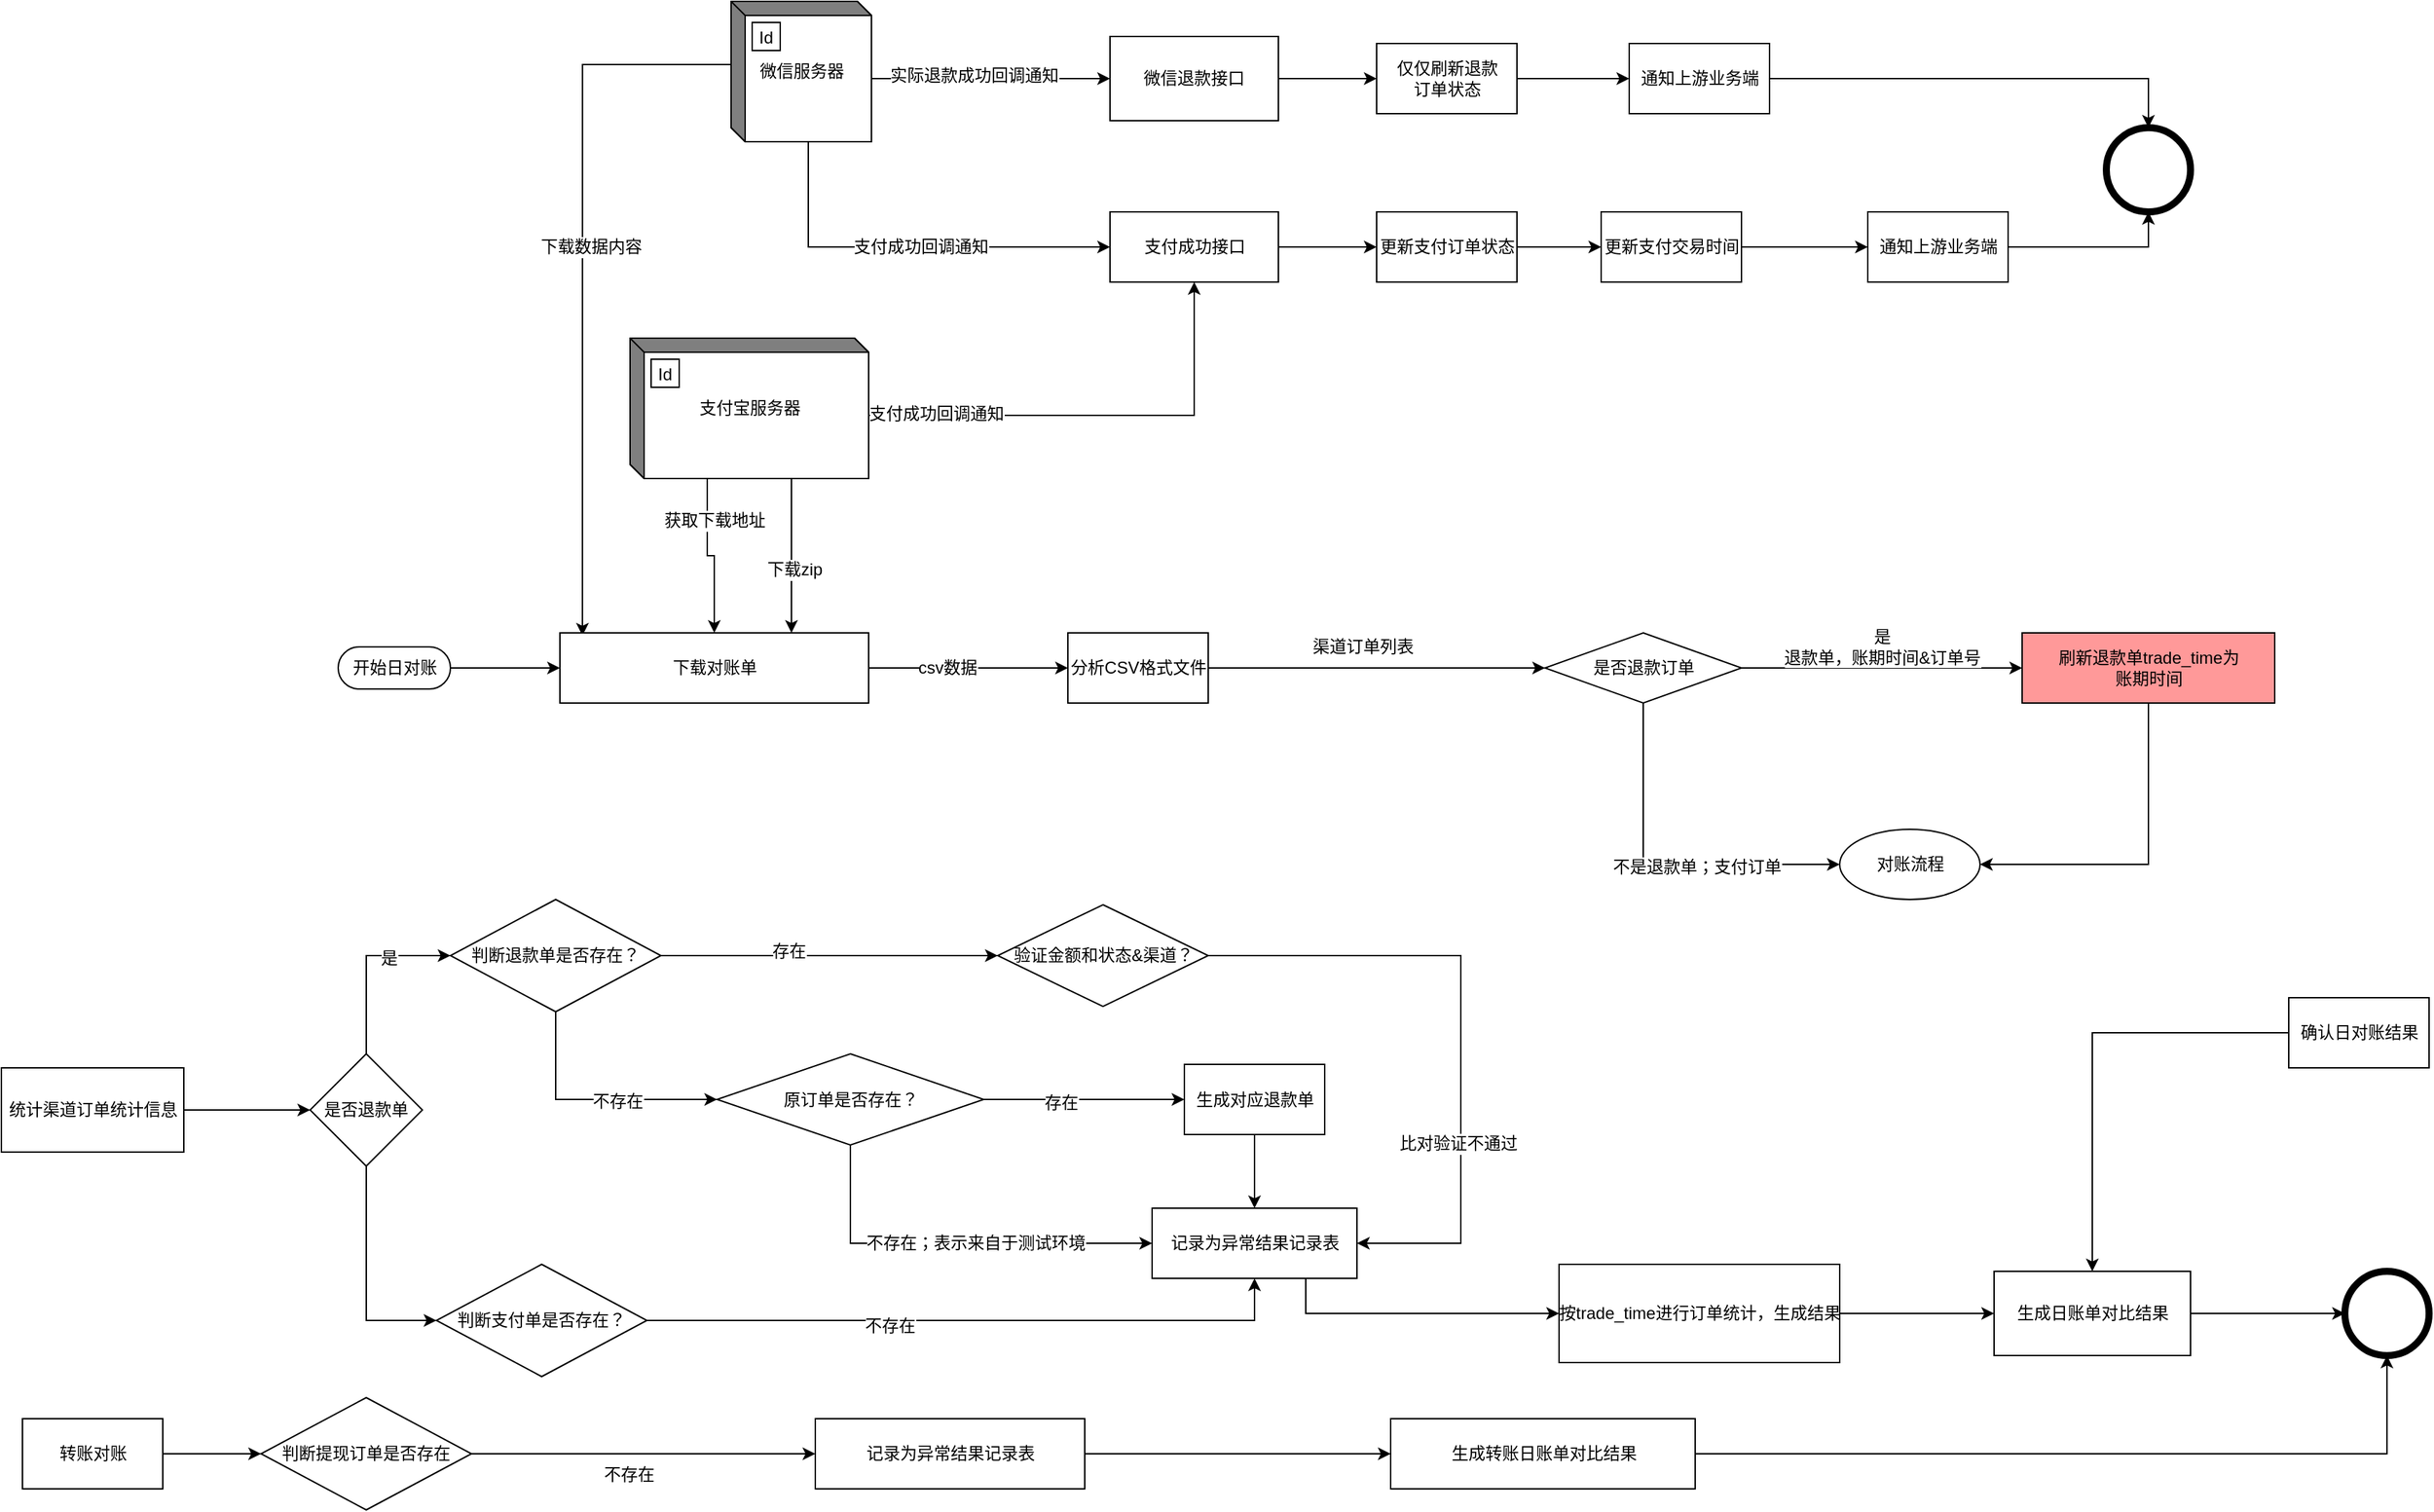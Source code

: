 <mxfile version="12.7.4" type="github">
  <diagram id="GYig4gQRv9blmUTTjOJp" name="Page-1">
    <mxGraphModel dx="2468" dy="745" grid="1" gridSize="10" guides="1" tooltips="1" connect="1" arrows="1" fold="1" page="1" pageScale="1" pageWidth="827" pageHeight="1169" math="0" shadow="0">
      <root>
        <mxCell id="0" />
        <mxCell id="1" parent="0" />
        <mxCell id="cRylLDb_RZIH1TP81bXJ-1" style="edgeStyle=orthogonalEdgeStyle;rounded=0;orthogonalLoop=1;jettySize=auto;html=1;exitX=1;exitY=0.5;exitDx=0;exitDy=0;" edge="1" parent="1" source="cRylLDb_RZIH1TP81bXJ-2" target="cRylLDb_RZIH1TP81bXJ-33">
          <mxGeometry relative="1" as="geometry" />
        </mxCell>
        <mxCell id="cRylLDb_RZIH1TP81bXJ-2" value="微信退款接口" style="rounded=0;whiteSpace=wrap;html=1;" vertex="1" parent="1">
          <mxGeometry x="370" y="95" width="120" height="60" as="geometry" />
        </mxCell>
        <mxCell id="cRylLDb_RZIH1TP81bXJ-3" style="edgeStyle=orthogonalEdgeStyle;rounded=0;orthogonalLoop=1;jettySize=auto;html=1;exitX=0;exitY=0;exitDx=100;exitDy=55;exitPerimeter=0;" edge="1" parent="1" source="cRylLDb_RZIH1TP81bXJ-9" target="cRylLDb_RZIH1TP81bXJ-2">
          <mxGeometry relative="1" as="geometry" />
        </mxCell>
        <mxCell id="cRylLDb_RZIH1TP81bXJ-4" value="实际退款成功回调通知" style="text;html=1;align=center;verticalAlign=middle;resizable=0;points=[];labelBackgroundColor=#ffffff;" vertex="1" connectable="0" parent="cRylLDb_RZIH1TP81bXJ-3">
          <mxGeometry x="-0.141" y="2" relative="1" as="geometry">
            <mxPoint as="offset" />
          </mxGeometry>
        </mxCell>
        <mxCell id="cRylLDb_RZIH1TP81bXJ-5" style="edgeStyle=orthogonalEdgeStyle;rounded=0;orthogonalLoop=1;jettySize=auto;html=1;exitX=0;exitY=0;exitDx=55;exitDy=100;exitPerimeter=0;entryX=0;entryY=0.5;entryDx=0;entryDy=0;" edge="1" parent="1" source="cRylLDb_RZIH1TP81bXJ-9" target="cRylLDb_RZIH1TP81bXJ-20">
          <mxGeometry relative="1" as="geometry" />
        </mxCell>
        <mxCell id="cRylLDb_RZIH1TP81bXJ-6" value="支付成功回调通知" style="text;html=1;align=center;verticalAlign=middle;resizable=0;points=[];labelBackgroundColor=#ffffff;" vertex="1" connectable="0" parent="cRylLDb_RZIH1TP81bXJ-5">
          <mxGeometry x="-0.1" relative="1" as="geometry">
            <mxPoint x="24" as="offset" />
          </mxGeometry>
        </mxCell>
        <mxCell id="cRylLDb_RZIH1TP81bXJ-7" style="edgeStyle=orthogonalEdgeStyle;rounded=0;orthogonalLoop=1;jettySize=auto;html=1;exitX=0;exitY=0;exitDx=0;exitDy=45;exitPerimeter=0;entryX=0.073;entryY=0.04;entryDx=0;entryDy=0;entryPerimeter=0;" edge="1" parent="1" source="cRylLDb_RZIH1TP81bXJ-9" target="cRylLDb_RZIH1TP81bXJ-23">
          <mxGeometry relative="1" as="geometry" />
        </mxCell>
        <mxCell id="cRylLDb_RZIH1TP81bXJ-8" value="下载数据内容" style="text;html=1;align=center;verticalAlign=middle;resizable=0;points=[];labelBackgroundColor=#ffffff;" vertex="1" connectable="0" parent="cRylLDb_RZIH1TP81bXJ-7">
          <mxGeometry x="0.626" y="4" relative="1" as="geometry">
            <mxPoint x="1.93" y="-181.1" as="offset" />
          </mxGeometry>
        </mxCell>
        <mxCell id="cRylLDb_RZIH1TP81bXJ-9" value="微信服务器" style="html=1;dashed=0;whitespace=wrap;shape=mxgraph.dfd.externalEntity" vertex="1" parent="1">
          <mxGeometry x="100" y="70" width="100" height="100" as="geometry" />
        </mxCell>
        <mxCell id="cRylLDb_RZIH1TP81bXJ-10" value="Id" style="autosize=1;part=1;resizable=0;strokeColor=inherit;fillColor=inherit;gradientColor=inherit;" vertex="1" parent="cRylLDb_RZIH1TP81bXJ-9">
          <mxGeometry width="20" height="20" relative="1" as="geometry">
            <mxPoint x="15" y="15" as="offset" />
          </mxGeometry>
        </mxCell>
        <mxCell id="cRylLDb_RZIH1TP81bXJ-11" style="edgeStyle=orthogonalEdgeStyle;rounded=0;orthogonalLoop=1;jettySize=auto;html=1;exitX=0;exitY=0;exitDx=100;exitDy=55;exitPerimeter=0;entryX=0.5;entryY=1;entryDx=0;entryDy=0;" edge="1" parent="1" source="cRylLDb_RZIH1TP81bXJ-17" target="cRylLDb_RZIH1TP81bXJ-20">
          <mxGeometry relative="1" as="geometry" />
        </mxCell>
        <mxCell id="cRylLDb_RZIH1TP81bXJ-12" value="支付成功回调通知" style="text;html=1;align=center;verticalAlign=middle;resizable=0;points=[];labelBackgroundColor=#ffffff;" vertex="1" connectable="0" parent="cRylLDb_RZIH1TP81bXJ-11">
          <mxGeometry x="-0.409" y="1" relative="1" as="geometry">
            <mxPoint as="offset" />
          </mxGeometry>
        </mxCell>
        <mxCell id="cRylLDb_RZIH1TP81bXJ-13" style="edgeStyle=orthogonalEdgeStyle;rounded=0;orthogonalLoop=1;jettySize=auto;html=1;exitX=0;exitY=0;exitDx=55;exitDy=100;exitPerimeter=0;" edge="1" parent="1" source="cRylLDb_RZIH1TP81bXJ-17" target="cRylLDb_RZIH1TP81bXJ-23">
          <mxGeometry relative="1" as="geometry" />
        </mxCell>
        <mxCell id="cRylLDb_RZIH1TP81bXJ-14" value="获取下载地址" style="text;html=1;align=center;verticalAlign=middle;resizable=0;points=[];labelBackgroundColor=#ffffff;" vertex="1" connectable="0" parent="cRylLDb_RZIH1TP81bXJ-13">
          <mxGeometry x="0.322" y="1" relative="1" as="geometry">
            <mxPoint x="-1" y="-41" as="offset" />
          </mxGeometry>
        </mxCell>
        <mxCell id="cRylLDb_RZIH1TP81bXJ-15" style="edgeStyle=orthogonalEdgeStyle;rounded=0;orthogonalLoop=1;jettySize=auto;html=1;exitX=0;exitY=0;exitDx=115;exitDy=100;exitPerimeter=0;entryX=0.75;entryY=0;entryDx=0;entryDy=0;" edge="1" parent="1" source="cRylLDb_RZIH1TP81bXJ-17" target="cRylLDb_RZIH1TP81bXJ-23">
          <mxGeometry relative="1" as="geometry">
            <mxPoint x="210" y="510" as="targetPoint" />
          </mxGeometry>
        </mxCell>
        <mxCell id="cRylLDb_RZIH1TP81bXJ-16" value="下载zip" style="text;html=1;align=center;verticalAlign=middle;resizable=0;points=[];labelBackgroundColor=#ffffff;" vertex="1" connectable="0" parent="cRylLDb_RZIH1TP81bXJ-15">
          <mxGeometry x="0.182" y="2" relative="1" as="geometry">
            <mxPoint as="offset" />
          </mxGeometry>
        </mxCell>
        <mxCell id="cRylLDb_RZIH1TP81bXJ-17" value="支付宝服务器" style="html=1;dashed=0;whitespace=wrap;shape=mxgraph.dfd.externalEntity" vertex="1" parent="1">
          <mxGeometry x="28" y="310" width="170" height="100" as="geometry" />
        </mxCell>
        <mxCell id="cRylLDb_RZIH1TP81bXJ-18" value="Id" style="autosize=1;part=1;resizable=0;strokeColor=inherit;fillColor=inherit;gradientColor=inherit;" vertex="1" parent="cRylLDb_RZIH1TP81bXJ-17">
          <mxGeometry width="20" height="20" relative="1" as="geometry">
            <mxPoint x="15" y="15" as="offset" />
          </mxGeometry>
        </mxCell>
        <mxCell id="cRylLDb_RZIH1TP81bXJ-19" style="edgeStyle=orthogonalEdgeStyle;rounded=0;orthogonalLoop=1;jettySize=auto;html=1;exitX=1;exitY=0.5;exitDx=0;exitDy=0;entryX=0;entryY=0.5;entryDx=0;entryDy=0;" edge="1" parent="1" source="cRylLDb_RZIH1TP81bXJ-20" target="cRylLDb_RZIH1TP81bXJ-35">
          <mxGeometry relative="1" as="geometry" />
        </mxCell>
        <mxCell id="cRylLDb_RZIH1TP81bXJ-20" value="支付成功接口" style="html=1;dashed=0;whitespace=wrap;" vertex="1" parent="1">
          <mxGeometry x="370" y="220" width="120" height="50" as="geometry" />
        </mxCell>
        <mxCell id="cRylLDb_RZIH1TP81bXJ-21" style="edgeStyle=orthogonalEdgeStyle;rounded=0;orthogonalLoop=1;jettySize=auto;html=1;exitX=1;exitY=0.5;exitDx=0;exitDy=0;entryX=0;entryY=0.5;entryDx=0;entryDy=0;" edge="1" parent="1" source="cRylLDb_RZIH1TP81bXJ-23" target="cRylLDb_RZIH1TP81bXJ-28">
          <mxGeometry relative="1" as="geometry" />
        </mxCell>
        <mxCell id="cRylLDb_RZIH1TP81bXJ-22" value="csv数据" style="text;html=1;align=center;verticalAlign=middle;resizable=0;points=[];labelBackgroundColor=#ffffff;" vertex="1" connectable="0" parent="cRylLDb_RZIH1TP81bXJ-21">
          <mxGeometry x="-0.216" relative="1" as="geometry">
            <mxPoint as="offset" />
          </mxGeometry>
        </mxCell>
        <mxCell id="cRylLDb_RZIH1TP81bXJ-23" value="下载对账单" style="html=1;dashed=0;whitespace=wrap;" vertex="1" parent="1">
          <mxGeometry x="-22" y="520" width="220" height="50" as="geometry" />
        </mxCell>
        <mxCell id="cRylLDb_RZIH1TP81bXJ-24" style="edgeStyle=orthogonalEdgeStyle;rounded=0;orthogonalLoop=1;jettySize=auto;html=1;entryX=0;entryY=0.5;entryDx=0;entryDy=0;" edge="1" parent="1" source="cRylLDb_RZIH1TP81bXJ-25" target="cRylLDb_RZIH1TP81bXJ-23">
          <mxGeometry relative="1" as="geometry" />
        </mxCell>
        <mxCell id="cRylLDb_RZIH1TP81bXJ-25" value="开始日对账" style="html=1;dashed=0;whitespace=wrap;shape=mxgraph.dfd.start" vertex="1" parent="1">
          <mxGeometry x="-180" y="530" width="80" height="30" as="geometry" />
        </mxCell>
        <mxCell id="cRylLDb_RZIH1TP81bXJ-26" style="edgeStyle=orthogonalEdgeStyle;rounded=0;orthogonalLoop=1;jettySize=auto;html=1;exitX=1;exitY=0.5;exitDx=0;exitDy=0;entryX=0;entryY=0.5;entryDx=0;entryDy=0;" edge="1" parent="1" source="cRylLDb_RZIH1TP81bXJ-28">
          <mxGeometry relative="1" as="geometry">
            <mxPoint x="680" y="545" as="targetPoint" />
          </mxGeometry>
        </mxCell>
        <mxCell id="cRylLDb_RZIH1TP81bXJ-27" value="渠道订单列表" style="text;html=1;align=center;verticalAlign=middle;resizable=0;points=[];labelBackgroundColor=#ffffff;" vertex="1" connectable="0" parent="cRylLDb_RZIH1TP81bXJ-26">
          <mxGeometry x="-0.508" y="27" relative="1" as="geometry">
            <mxPoint x="51" y="12" as="offset" />
          </mxGeometry>
        </mxCell>
        <mxCell id="cRylLDb_RZIH1TP81bXJ-28" value="分析CSV格式文件" style="html=1;dashed=0;whitespace=wrap;" vertex="1" parent="1">
          <mxGeometry x="340" y="520" width="100" height="50" as="geometry" />
        </mxCell>
        <mxCell id="cRylLDb_RZIH1TP81bXJ-29" style="edgeStyle=orthogonalEdgeStyle;rounded=0;orthogonalLoop=1;jettySize=auto;html=1;exitX=1;exitY=0.5;exitDx=0;exitDy=0;" edge="1" parent="1" source="cRylLDb_RZIH1TP81bXJ-30" target="cRylLDb_RZIH1TP81bXJ-31">
          <mxGeometry relative="1" as="geometry" />
        </mxCell>
        <mxCell id="cRylLDb_RZIH1TP81bXJ-30" value="通知上游业务端" style="html=1;dashed=0;whitespace=wrap;" vertex="1" parent="1">
          <mxGeometry x="740" y="100" width="100" height="50" as="geometry" />
        </mxCell>
        <mxCell id="cRylLDb_RZIH1TP81bXJ-31" value="" style="shape=ellipse;html=1;dashed=0;whitespace=wrap;aspect=fixed;strokeWidth=5;perimeter=ellipsePerimeter;" vertex="1" parent="1">
          <mxGeometry x="1080" y="160" width="60" height="60" as="geometry" />
        </mxCell>
        <mxCell id="cRylLDb_RZIH1TP81bXJ-32" style="edgeStyle=orthogonalEdgeStyle;rounded=0;orthogonalLoop=1;jettySize=auto;html=1;exitX=1;exitY=0.5;exitDx=0;exitDy=0;" edge="1" parent="1" source="cRylLDb_RZIH1TP81bXJ-33" target="cRylLDb_RZIH1TP81bXJ-30">
          <mxGeometry relative="1" as="geometry" />
        </mxCell>
        <mxCell id="cRylLDb_RZIH1TP81bXJ-33" value="仅仅刷新退款&lt;br&gt;订单状态" style="html=1;dashed=0;whitespace=wrap;" vertex="1" parent="1">
          <mxGeometry x="560" y="100" width="100" height="50" as="geometry" />
        </mxCell>
        <mxCell id="cRylLDb_RZIH1TP81bXJ-34" style="edgeStyle=orthogonalEdgeStyle;rounded=0;orthogonalLoop=1;jettySize=auto;html=1;exitX=1;exitY=0.5;exitDx=0;exitDy=0;" edge="1" parent="1" source="cRylLDb_RZIH1TP81bXJ-35" target="cRylLDb_RZIH1TP81bXJ-37">
          <mxGeometry relative="1" as="geometry" />
        </mxCell>
        <mxCell id="cRylLDb_RZIH1TP81bXJ-35" value="更新支付订单状态" style="html=1;dashed=0;whitespace=wrap;" vertex="1" parent="1">
          <mxGeometry x="560" y="220" width="100" height="50" as="geometry" />
        </mxCell>
        <mxCell id="cRylLDb_RZIH1TP81bXJ-36" style="edgeStyle=orthogonalEdgeStyle;rounded=0;orthogonalLoop=1;jettySize=auto;html=1;exitX=1;exitY=0.5;exitDx=0;exitDy=0;entryX=0;entryY=0.5;entryDx=0;entryDy=0;" edge="1" parent="1" source="cRylLDb_RZIH1TP81bXJ-37" target="cRylLDb_RZIH1TP81bXJ-39">
          <mxGeometry relative="1" as="geometry" />
        </mxCell>
        <mxCell id="cRylLDb_RZIH1TP81bXJ-37" value="更新支付交易时间" style="html=1;dashed=0;whitespace=wrap;" vertex="1" parent="1">
          <mxGeometry x="720" y="220" width="100" height="50" as="geometry" />
        </mxCell>
        <mxCell id="cRylLDb_RZIH1TP81bXJ-38" style="edgeStyle=orthogonalEdgeStyle;rounded=0;orthogonalLoop=1;jettySize=auto;html=1;exitX=1;exitY=0.5;exitDx=0;exitDy=0;entryX=0.5;entryY=1;entryDx=0;entryDy=0;" edge="1" parent="1" source="cRylLDb_RZIH1TP81bXJ-39" target="cRylLDb_RZIH1TP81bXJ-31">
          <mxGeometry relative="1" as="geometry" />
        </mxCell>
        <mxCell id="cRylLDb_RZIH1TP81bXJ-39" value="通知上游业务端" style="html=1;dashed=0;whitespace=wrap;" vertex="1" parent="1">
          <mxGeometry x="910" y="220" width="100" height="50" as="geometry" />
        </mxCell>
        <mxCell id="cRylLDb_RZIH1TP81bXJ-40" style="edgeStyle=orthogonalEdgeStyle;rounded=0;orthogonalLoop=1;jettySize=auto;html=1;exitX=0.5;exitY=1;exitDx=0;exitDy=0;entryX=0;entryY=0.5;entryDx=0;entryDy=0;" edge="1" parent="1" source="cRylLDb_RZIH1TP81bXJ-42" target="cRylLDb_RZIH1TP81bXJ-47">
          <mxGeometry relative="1" as="geometry">
            <mxPoint x="890" y="675" as="targetPoint" />
          </mxGeometry>
        </mxCell>
        <mxCell id="cRylLDb_RZIH1TP81bXJ-41" value="不是退款单；支付订单" style="text;html=1;align=center;verticalAlign=middle;resizable=0;points=[];labelBackgroundColor=#ffffff;" vertex="1" connectable="0" parent="cRylLDb_RZIH1TP81bXJ-40">
          <mxGeometry x="0.195" y="-2" relative="1" as="geometry">
            <mxPoint as="offset" />
          </mxGeometry>
        </mxCell>
        <mxCell id="cRylLDb_RZIH1TP81bXJ-42" value="是否退款订单" style="shape=rhombus;html=1;dashed=0;whitespace=wrap;perimeter=rhombusPerimeter;" vertex="1" parent="1">
          <mxGeometry x="680" y="520" width="140" height="50" as="geometry" />
        </mxCell>
        <mxCell id="cRylLDb_RZIH1TP81bXJ-43" style="edgeStyle=orthogonalEdgeStyle;rounded=0;orthogonalLoop=1;jettySize=auto;html=1;exitX=0.5;exitY=1;exitDx=0;exitDy=0;entryX=1;entryY=0.5;entryDx=0;entryDy=0;" edge="1" parent="1" source="cRylLDb_RZIH1TP81bXJ-44" target="cRylLDb_RZIH1TP81bXJ-47">
          <mxGeometry relative="1" as="geometry">
            <mxPoint x="990" y="675" as="targetPoint" />
          </mxGeometry>
        </mxCell>
        <mxCell id="cRylLDb_RZIH1TP81bXJ-44" value="刷新退款单trade_time为&lt;br&gt;账期时间" style="html=1;dashed=0;whitespace=wrap;fillColor=#FF9999;" vertex="1" parent="1">
          <mxGeometry x="1020" y="520" width="180" height="50" as="geometry" />
        </mxCell>
        <mxCell id="cRylLDb_RZIH1TP81bXJ-45" style="edgeStyle=orthogonalEdgeStyle;rounded=0;orthogonalLoop=1;jettySize=auto;html=1;exitX=1;exitY=0.5;exitDx=0;exitDy=0;entryX=0;entryY=0.5;entryDx=0;entryDy=0;" edge="1" parent="1" source="cRylLDb_RZIH1TP81bXJ-42" target="cRylLDb_RZIH1TP81bXJ-44">
          <mxGeometry relative="1" as="geometry">
            <mxPoint x="740" y="640" as="sourcePoint" />
            <mxPoint x="980" y="640" as="targetPoint" />
          </mxGeometry>
        </mxCell>
        <mxCell id="cRylLDb_RZIH1TP81bXJ-46" value="是&lt;br&gt;退款单，账期时间&amp;amp;订单号" style="text;html=1;align=center;verticalAlign=middle;resizable=0;points=[];labelBackgroundColor=#ffffff;" vertex="1" connectable="0" parent="cRylLDb_RZIH1TP81bXJ-45">
          <mxGeometry x="-0.508" y="27" relative="1" as="geometry">
            <mxPoint x="51" y="12" as="offset" />
          </mxGeometry>
        </mxCell>
        <mxCell id="cRylLDb_RZIH1TP81bXJ-47" value="对账流程" style="shape=ellipse;html=1;dashed=0;whitespace=wrap;perimeter=ellipsePerimeter;" vertex="1" parent="1">
          <mxGeometry x="890" y="660" width="100" height="50" as="geometry" />
        </mxCell>
        <mxCell id="cRylLDb_RZIH1TP81bXJ-48" style="edgeStyle=orthogonalEdgeStyle;rounded=0;orthogonalLoop=1;jettySize=auto;html=1;exitX=0.5;exitY=0;exitDx=0;exitDy=0;entryX=0;entryY=0.5;entryDx=0;entryDy=0;" edge="1" parent="1" source="cRylLDb_RZIH1TP81bXJ-51" target="cRylLDb_RZIH1TP81bXJ-56">
          <mxGeometry relative="1" as="geometry" />
        </mxCell>
        <mxCell id="cRylLDb_RZIH1TP81bXJ-49" value="是" style="text;html=1;align=center;verticalAlign=middle;resizable=0;points=[];labelBackgroundColor=#ffffff;" vertex="1" connectable="0" parent="cRylLDb_RZIH1TP81bXJ-48">
          <mxGeometry x="0.046" y="-16" relative="1" as="geometry">
            <mxPoint as="offset" />
          </mxGeometry>
        </mxCell>
        <mxCell id="cRylLDb_RZIH1TP81bXJ-50" style="edgeStyle=orthogonalEdgeStyle;rounded=0;orthogonalLoop=1;jettySize=auto;html=1;exitX=0.5;exitY=1;exitDx=0;exitDy=0;entryX=0;entryY=0.5;entryDx=0;entryDy=0;" edge="1" parent="1" source="cRylLDb_RZIH1TP81bXJ-51" target="cRylLDb_RZIH1TP81bXJ-73">
          <mxGeometry relative="1" as="geometry" />
        </mxCell>
        <mxCell id="cRylLDb_RZIH1TP81bXJ-51" value="是否退款单" style="rhombus;whiteSpace=wrap;html=1;" vertex="1" parent="1">
          <mxGeometry x="-200" y="820" width="80" height="80" as="geometry" />
        </mxCell>
        <mxCell id="cRylLDb_RZIH1TP81bXJ-52" style="edgeStyle=orthogonalEdgeStyle;rounded=0;orthogonalLoop=1;jettySize=auto;html=1;exitX=1;exitY=0.5;exitDx=0;exitDy=0;entryX=0;entryY=0.5;entryDx=0;entryDy=0;" edge="1" parent="1" source="cRylLDb_RZIH1TP81bXJ-56" target="cRylLDb_RZIH1TP81bXJ-70">
          <mxGeometry relative="1" as="geometry" />
        </mxCell>
        <mxCell id="cRylLDb_RZIH1TP81bXJ-53" value="存在" style="text;html=1;align=center;verticalAlign=middle;resizable=0;points=[];labelBackgroundColor=#ffffff;" vertex="1" connectable="0" parent="cRylLDb_RZIH1TP81bXJ-52">
          <mxGeometry x="-0.24" y="3" relative="1" as="geometry">
            <mxPoint as="offset" />
          </mxGeometry>
        </mxCell>
        <mxCell id="cRylLDb_RZIH1TP81bXJ-54" style="edgeStyle=orthogonalEdgeStyle;rounded=0;orthogonalLoop=1;jettySize=auto;html=1;exitX=0.5;exitY=1;exitDx=0;exitDy=0;entryX=0;entryY=0.5;entryDx=0;entryDy=0;" edge="1" parent="1" source="cRylLDb_RZIH1TP81bXJ-56" target="cRylLDb_RZIH1TP81bXJ-61">
          <mxGeometry relative="1" as="geometry" />
        </mxCell>
        <mxCell id="cRylLDb_RZIH1TP81bXJ-55" value="不存在" style="text;html=1;align=center;verticalAlign=middle;resizable=0;points=[];labelBackgroundColor=#ffffff;" vertex="1" connectable="0" parent="cRylLDb_RZIH1TP81bXJ-54">
          <mxGeometry x="0.2" relative="1" as="geometry">
            <mxPoint y="1" as="offset" />
          </mxGeometry>
        </mxCell>
        <mxCell id="cRylLDb_RZIH1TP81bXJ-56" value="判断退款单是否存在？" style="rhombus;whiteSpace=wrap;html=1;" vertex="1" parent="1">
          <mxGeometry x="-100" y="710" width="150" height="80" as="geometry" />
        </mxCell>
        <mxCell id="cRylLDb_RZIH1TP81bXJ-57" style="edgeStyle=orthogonalEdgeStyle;rounded=0;orthogonalLoop=1;jettySize=auto;html=1;exitX=0.5;exitY=1;exitDx=0;exitDy=0;entryX=0;entryY=0.5;entryDx=0;entryDy=0;" edge="1" parent="1" source="cRylLDb_RZIH1TP81bXJ-61" target="cRylLDb_RZIH1TP81bXJ-63">
          <mxGeometry relative="1" as="geometry" />
        </mxCell>
        <mxCell id="cRylLDb_RZIH1TP81bXJ-58" value="不存在；表示来自于测试环境" style="text;html=1;align=center;verticalAlign=middle;resizable=0;points=[];labelBackgroundColor=#ffffff;" vertex="1" connectable="0" parent="cRylLDb_RZIH1TP81bXJ-57">
          <mxGeometry x="0.11" y="-4" relative="1" as="geometry">
            <mxPoint x="1" y="-4" as="offset" />
          </mxGeometry>
        </mxCell>
        <mxCell id="cRylLDb_RZIH1TP81bXJ-59" style="edgeStyle=orthogonalEdgeStyle;rounded=0;orthogonalLoop=1;jettySize=auto;html=1;exitX=1;exitY=0.5;exitDx=0;exitDy=0;entryX=0;entryY=0.5;entryDx=0;entryDy=0;" edge="1" parent="1" source="cRylLDb_RZIH1TP81bXJ-61" target="cRylLDb_RZIH1TP81bXJ-65">
          <mxGeometry relative="1" as="geometry" />
        </mxCell>
        <mxCell id="cRylLDb_RZIH1TP81bXJ-60" value="存在" style="text;html=1;align=center;verticalAlign=middle;resizable=0;points=[];labelBackgroundColor=#ffffff;" vertex="1" connectable="0" parent="cRylLDb_RZIH1TP81bXJ-59">
          <mxGeometry x="-0.236" y="-1" relative="1" as="geometry">
            <mxPoint y="1" as="offset" />
          </mxGeometry>
        </mxCell>
        <mxCell id="cRylLDb_RZIH1TP81bXJ-61" value="原订单是否存在？" style="shape=rhombus;html=1;dashed=0;whitespace=wrap;perimeter=rhombusPerimeter;" vertex="1" parent="1">
          <mxGeometry x="90" y="820" width="190" height="65" as="geometry" />
        </mxCell>
        <mxCell id="cRylLDb_RZIH1TP81bXJ-62" style="edgeStyle=orthogonalEdgeStyle;rounded=0;orthogonalLoop=1;jettySize=auto;html=1;exitX=0.75;exitY=1;exitDx=0;exitDy=0;entryX=0;entryY=0.5;entryDx=0;entryDy=0;" edge="1" parent="1" source="cRylLDb_RZIH1TP81bXJ-63" target="cRylLDb_RZIH1TP81bXJ-67">
          <mxGeometry relative="1" as="geometry" />
        </mxCell>
        <mxCell id="cRylLDb_RZIH1TP81bXJ-63" value="记录为异常结果记录表" style="html=1;dashed=0;whitespace=wrap;" vertex="1" parent="1">
          <mxGeometry x="400" y="930" width="146" height="50" as="geometry" />
        </mxCell>
        <mxCell id="cRylLDb_RZIH1TP81bXJ-64" style="edgeStyle=orthogonalEdgeStyle;rounded=0;orthogonalLoop=1;jettySize=auto;html=1;exitX=0.5;exitY=1;exitDx=0;exitDy=0;" edge="1" parent="1" source="cRylLDb_RZIH1TP81bXJ-65" target="cRylLDb_RZIH1TP81bXJ-63">
          <mxGeometry relative="1" as="geometry" />
        </mxCell>
        <mxCell id="cRylLDb_RZIH1TP81bXJ-65" value="生成对应退款单" style="html=1;dashed=0;whitespace=wrap;" vertex="1" parent="1">
          <mxGeometry x="423" y="827.5" width="100" height="50" as="geometry" />
        </mxCell>
        <mxCell id="cRylLDb_RZIH1TP81bXJ-66" style="edgeStyle=orthogonalEdgeStyle;rounded=0;orthogonalLoop=1;jettySize=auto;html=1;exitX=1;exitY=0.5;exitDx=0;exitDy=0;" edge="1" parent="1" source="cRylLDb_RZIH1TP81bXJ-67" target="cRylLDb_RZIH1TP81bXJ-77">
          <mxGeometry relative="1" as="geometry" />
        </mxCell>
        <mxCell id="cRylLDb_RZIH1TP81bXJ-67" value="按trade_time进行订单统计，生成结果" style="html=1;dashed=0;whitespace=wrap;" vertex="1" parent="1">
          <mxGeometry x="690" y="970" width="200" height="70" as="geometry" />
        </mxCell>
        <mxCell id="cRylLDb_RZIH1TP81bXJ-68" style="edgeStyle=orthogonalEdgeStyle;rounded=0;orthogonalLoop=1;jettySize=auto;html=1;exitX=1;exitY=0.5;exitDx=0;exitDy=0;entryX=1;entryY=0.5;entryDx=0;entryDy=0;" edge="1" parent="1" source="cRylLDb_RZIH1TP81bXJ-70" target="cRylLDb_RZIH1TP81bXJ-63">
          <mxGeometry relative="1" as="geometry">
            <Array as="points">
              <mxPoint x="620" y="750" />
              <mxPoint x="620" y="955" />
            </Array>
          </mxGeometry>
        </mxCell>
        <mxCell id="cRylLDb_RZIH1TP81bXJ-69" value="比对验证不通过" style="text;html=1;align=center;verticalAlign=middle;resizable=0;points=[];labelBackgroundColor=#ffffff;" vertex="1" connectable="0" parent="cRylLDb_RZIH1TP81bXJ-68">
          <mxGeometry x="0.368" y="-2" relative="1" as="geometry">
            <mxPoint as="offset" />
          </mxGeometry>
        </mxCell>
        <mxCell id="cRylLDb_RZIH1TP81bXJ-70" value="验证金额和状态&amp;amp;渠道？" style="shape=rhombus;html=1;dashed=0;whitespace=wrap;perimeter=rhombusPerimeter;" vertex="1" parent="1">
          <mxGeometry x="290" y="713.75" width="150" height="72.5" as="geometry" />
        </mxCell>
        <mxCell id="cRylLDb_RZIH1TP81bXJ-71" style="edgeStyle=orthogonalEdgeStyle;rounded=0;orthogonalLoop=1;jettySize=auto;html=1;exitX=1;exitY=0.5;exitDx=0;exitDy=0;entryX=0.5;entryY=1;entryDx=0;entryDy=0;" edge="1" parent="1" source="cRylLDb_RZIH1TP81bXJ-73" target="cRylLDb_RZIH1TP81bXJ-63">
          <mxGeometry relative="1" as="geometry" />
        </mxCell>
        <mxCell id="cRylLDb_RZIH1TP81bXJ-72" value="不存在" style="text;html=1;align=center;verticalAlign=middle;resizable=0;points=[];labelBackgroundColor=#ffffff;" vertex="1" connectable="0" parent="cRylLDb_RZIH1TP81bXJ-71">
          <mxGeometry x="-0.253" y="-4" relative="1" as="geometry">
            <mxPoint as="offset" />
          </mxGeometry>
        </mxCell>
        <mxCell id="cRylLDb_RZIH1TP81bXJ-73" value="判断支付单是否存在？" style="rhombus;whiteSpace=wrap;html=1;" vertex="1" parent="1">
          <mxGeometry x="-110" y="970" width="150" height="80" as="geometry" />
        </mxCell>
        <mxCell id="cRylLDb_RZIH1TP81bXJ-74" style="edgeStyle=orthogonalEdgeStyle;rounded=0;orthogonalLoop=1;jettySize=auto;html=1;entryX=0;entryY=0.5;entryDx=0;entryDy=0;" edge="1" parent="1" source="cRylLDb_RZIH1TP81bXJ-75" target="cRylLDb_RZIH1TP81bXJ-51">
          <mxGeometry relative="1" as="geometry" />
        </mxCell>
        <mxCell id="cRylLDb_RZIH1TP81bXJ-75" value="统计渠道订单统计信息" style="html=1;dashed=0;whitespace=wrap;fillColor=none;" vertex="1" parent="1">
          <mxGeometry x="-420" y="830" width="130" height="60" as="geometry" />
        </mxCell>
        <mxCell id="cRylLDb_RZIH1TP81bXJ-76" style="edgeStyle=orthogonalEdgeStyle;rounded=0;orthogonalLoop=1;jettySize=auto;html=1;exitX=1;exitY=0.5;exitDx=0;exitDy=0;entryX=0;entryY=0.5;entryDx=0;entryDy=0;" edge="1" parent="1" source="cRylLDb_RZIH1TP81bXJ-77" target="cRylLDb_RZIH1TP81bXJ-78">
          <mxGeometry relative="1" as="geometry" />
        </mxCell>
        <mxCell id="cRylLDb_RZIH1TP81bXJ-77" value="生成日账单对比结果" style="html=1;dashed=0;whitespace=wrap;fillColor=none;" vertex="1" parent="1">
          <mxGeometry x="1000" y="975" width="140" height="60" as="geometry" />
        </mxCell>
        <mxCell id="cRylLDb_RZIH1TP81bXJ-78" value="" style="shape=ellipse;html=1;dashed=0;whitespace=wrap;aspect=fixed;strokeWidth=5;perimeter=ellipsePerimeter;fillColor=none;" vertex="1" parent="1">
          <mxGeometry x="1250" y="975" width="60" height="60" as="geometry" />
        </mxCell>
        <mxCell id="cRylLDb_RZIH1TP81bXJ-79" style="edgeStyle=orthogonalEdgeStyle;rounded=0;orthogonalLoop=1;jettySize=auto;html=1;exitX=1;exitY=0.5;exitDx=0;exitDy=0;entryX=0;entryY=0.5;entryDx=0;entryDy=0;" edge="1" parent="1" source="cRylLDb_RZIH1TP81bXJ-80" target="cRylLDb_RZIH1TP81bXJ-83">
          <mxGeometry relative="1" as="geometry" />
        </mxCell>
        <mxCell id="cRylLDb_RZIH1TP81bXJ-80" value="转账对账" style="html=1;dashed=0;whitespace=wrap;fillColor=none;" vertex="1" parent="1">
          <mxGeometry x="-405" y="1080" width="100" height="50" as="geometry" />
        </mxCell>
        <mxCell id="cRylLDb_RZIH1TP81bXJ-81" style="edgeStyle=orthogonalEdgeStyle;rounded=0;orthogonalLoop=1;jettySize=auto;html=1;exitX=1;exitY=0.5;exitDx=0;exitDy=0;" edge="1" parent="1" source="cRylLDb_RZIH1TP81bXJ-83" target="cRylLDb_RZIH1TP81bXJ-85">
          <mxGeometry relative="1" as="geometry" />
        </mxCell>
        <mxCell id="cRylLDb_RZIH1TP81bXJ-82" value="不存在" style="text;html=1;align=center;verticalAlign=middle;resizable=0;points=[];labelBackgroundColor=#ffffff;" vertex="1" connectable="0" parent="cRylLDb_RZIH1TP81bXJ-81">
          <mxGeometry x="-0.313" y="-3" relative="1" as="geometry">
            <mxPoint x="28" y="12" as="offset" />
          </mxGeometry>
        </mxCell>
        <mxCell id="cRylLDb_RZIH1TP81bXJ-83" value="判断提现订单是否存在" style="rhombus;whiteSpace=wrap;html=1;" vertex="1" parent="1">
          <mxGeometry x="-235" y="1065" width="150" height="80" as="geometry" />
        </mxCell>
        <mxCell id="cRylLDb_RZIH1TP81bXJ-84" style="edgeStyle=orthogonalEdgeStyle;rounded=0;orthogonalLoop=1;jettySize=auto;html=1;exitX=1;exitY=0.5;exitDx=0;exitDy=0;" edge="1" parent="1" source="cRylLDb_RZIH1TP81bXJ-85" target="cRylLDb_RZIH1TP81bXJ-87">
          <mxGeometry relative="1" as="geometry" />
        </mxCell>
        <mxCell id="cRylLDb_RZIH1TP81bXJ-85" value="记录为异常结果记录表" style="html=1;dashed=0;whitespace=wrap;fillColor=none;" vertex="1" parent="1">
          <mxGeometry x="160" y="1080" width="192" height="50" as="geometry" />
        </mxCell>
        <mxCell id="cRylLDb_RZIH1TP81bXJ-86" style="edgeStyle=orthogonalEdgeStyle;rounded=0;orthogonalLoop=1;jettySize=auto;html=1;exitX=1;exitY=0.5;exitDx=0;exitDy=0;entryX=0.5;entryY=1;entryDx=0;entryDy=0;" edge="1" parent="1" source="cRylLDb_RZIH1TP81bXJ-87" target="cRylLDb_RZIH1TP81bXJ-78">
          <mxGeometry relative="1" as="geometry" />
        </mxCell>
        <mxCell id="cRylLDb_RZIH1TP81bXJ-87" value="生成转账日账单对比结果" style="html=1;dashed=0;whitespace=wrap;fillColor=none;" vertex="1" parent="1">
          <mxGeometry x="570" y="1080" width="217" height="50" as="geometry" />
        </mxCell>
        <mxCell id="cRylLDb_RZIH1TP81bXJ-88" style="edgeStyle=orthogonalEdgeStyle;rounded=0;orthogonalLoop=1;jettySize=auto;html=1;exitX=0;exitY=0.5;exitDx=0;exitDy=0;" edge="1" parent="1" source="cRylLDb_RZIH1TP81bXJ-89" target="cRylLDb_RZIH1TP81bXJ-77">
          <mxGeometry relative="1" as="geometry" />
        </mxCell>
        <mxCell id="cRylLDb_RZIH1TP81bXJ-89" value="确认日对账结果" style="html=1;dashed=0;whitespace=wrap;fillColor=none;" vertex="1" parent="1">
          <mxGeometry x="1210" y="780" width="100" height="50" as="geometry" />
        </mxCell>
      </root>
    </mxGraphModel>
  </diagram>
</mxfile>
